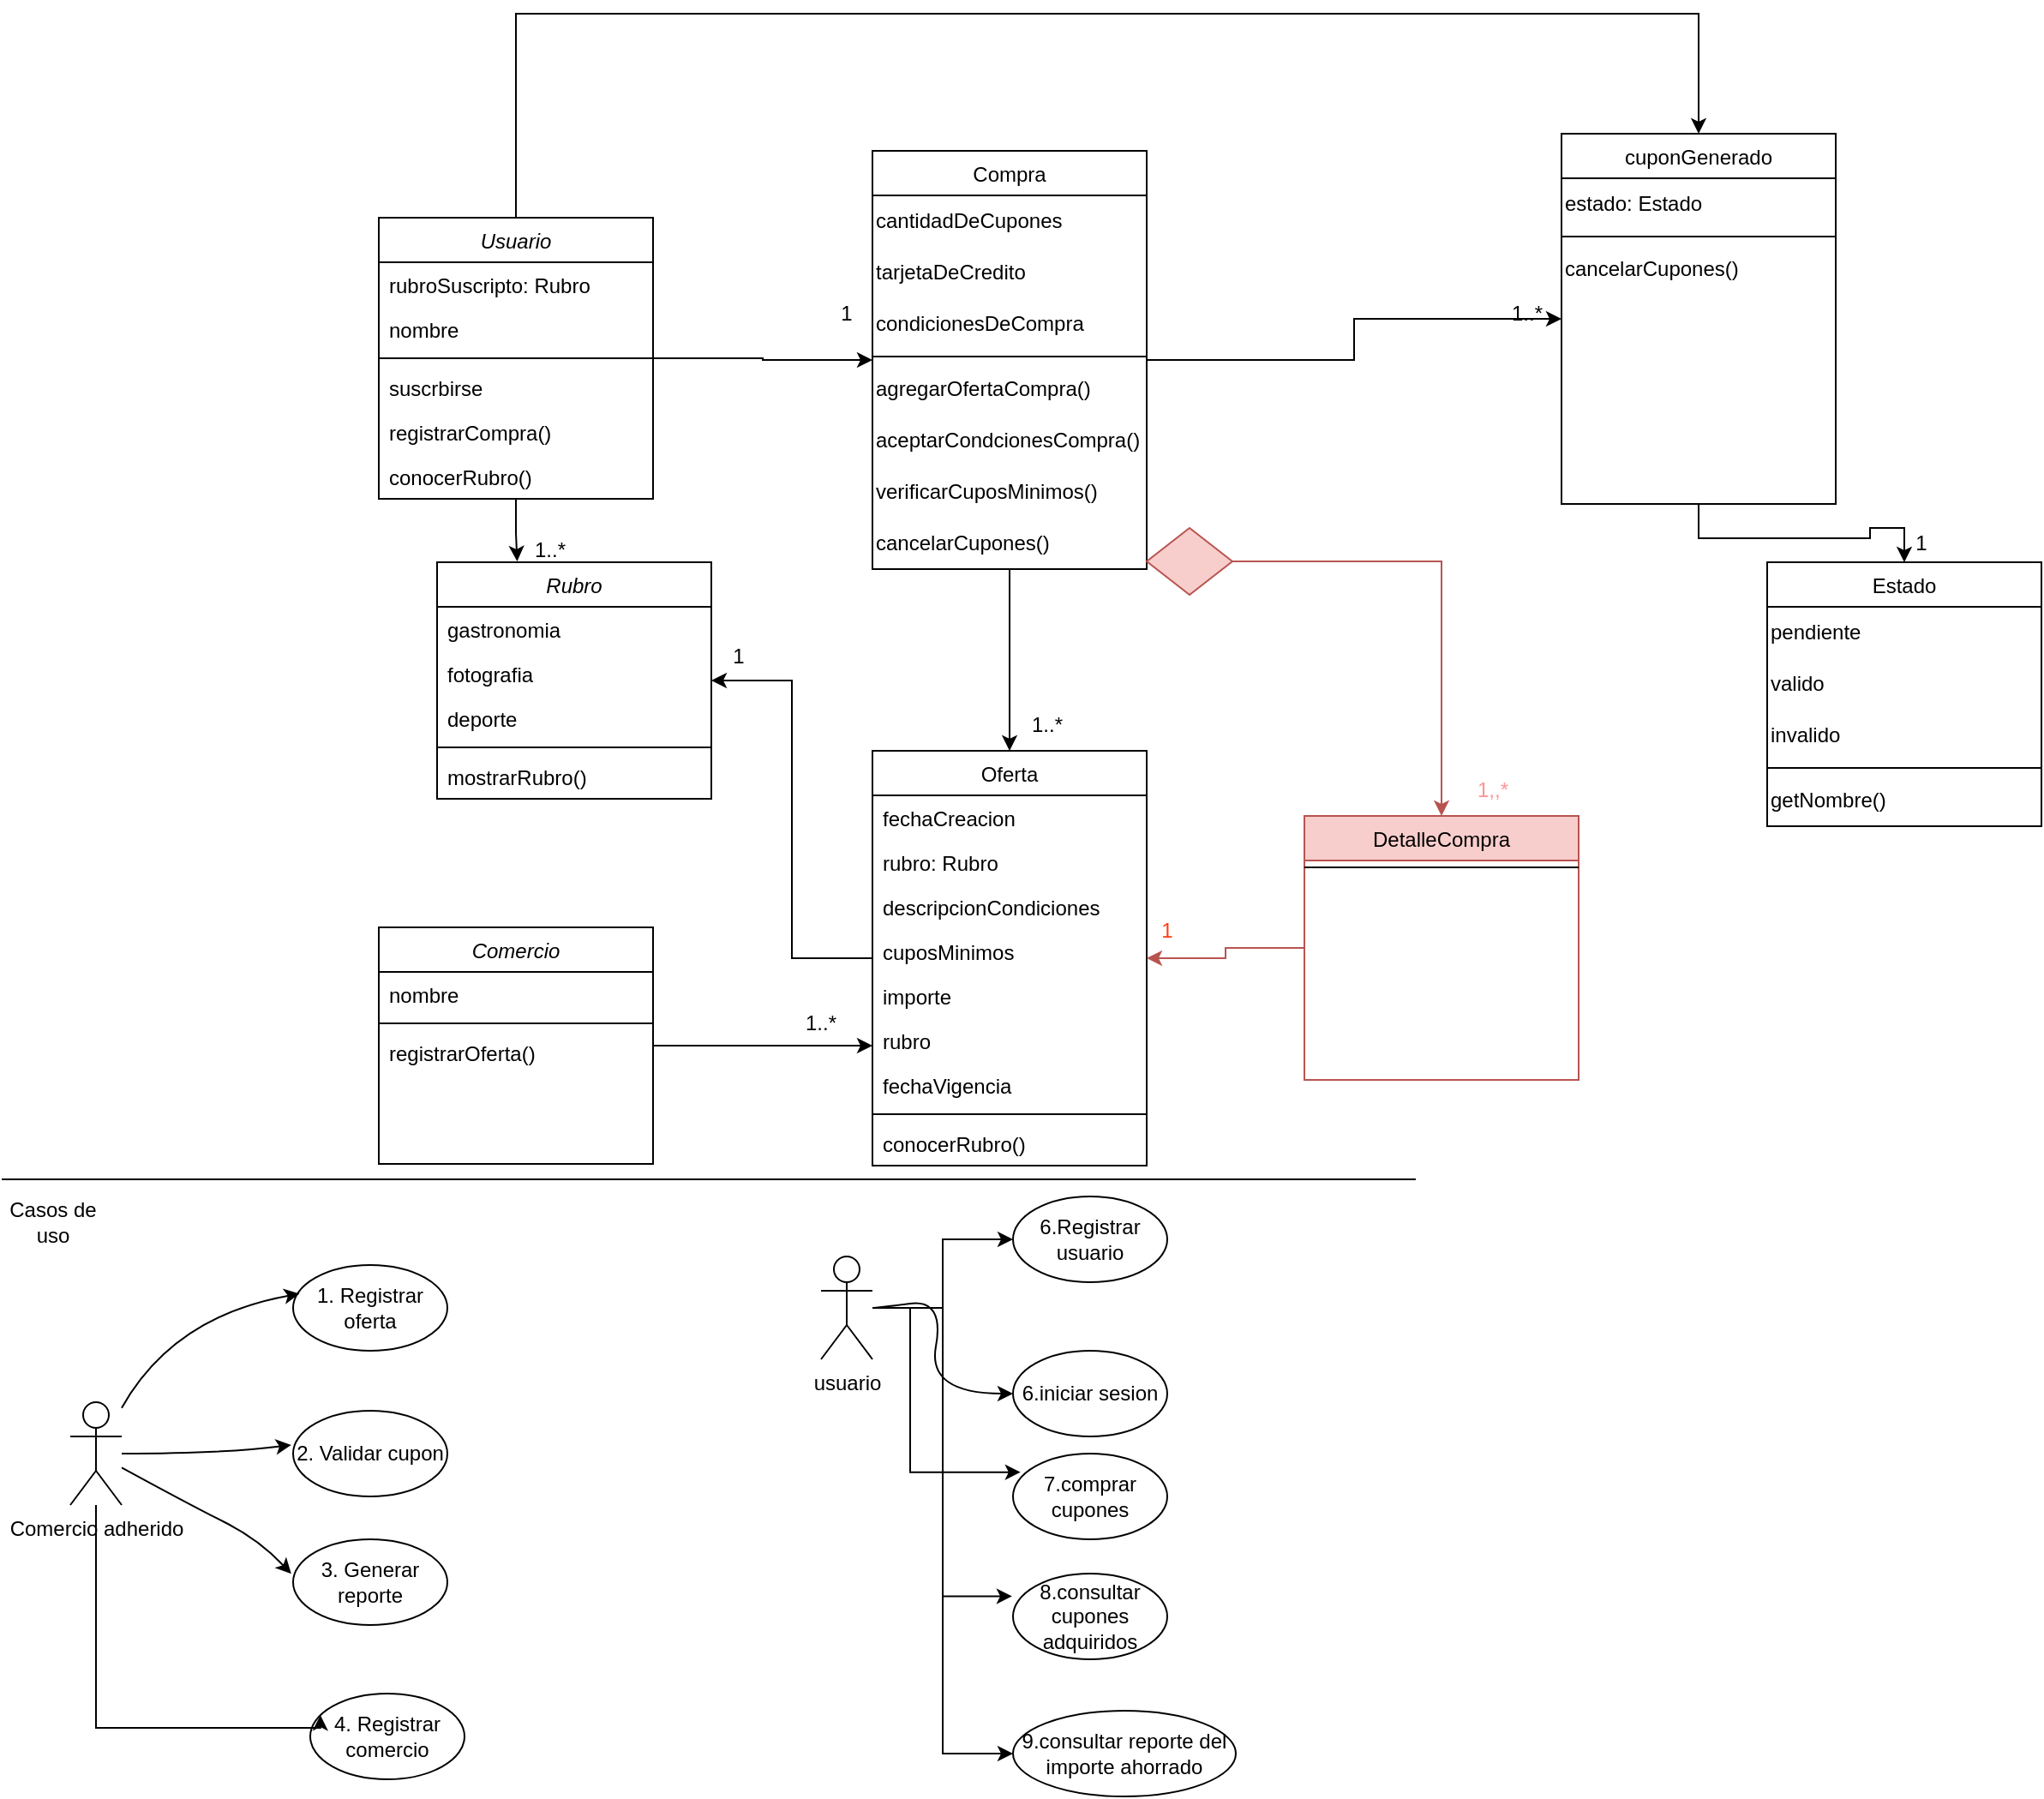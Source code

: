 <mxfile version="24.0.7" type="github">
  <diagram id="C5RBs43oDa-KdzZeNtuy" name="Page-1">
    <mxGraphModel dx="1687" dy="878" grid="1" gridSize="10" guides="1" tooltips="1" connect="1" arrows="1" fold="1" page="1" pageScale="1" pageWidth="827" pageHeight="1169" math="0" shadow="0">
      <root>
        <mxCell id="WIyWlLk6GJQsqaUBKTNV-0" />
        <mxCell id="WIyWlLk6GJQsqaUBKTNV-1" parent="WIyWlLk6GJQsqaUBKTNV-0" />
        <mxCell id="K089rmbUdxv0dRks5DoR-0" style="edgeStyle=orthogonalEdgeStyle;rounded=0;orthogonalLoop=1;jettySize=auto;html=1;" edge="1" parent="WIyWlLk6GJQsqaUBKTNV-1" source="zkfFHV4jXpPFQw0GAbJ--0" target="zkfFHV4jXpPFQw0GAbJ--17">
          <mxGeometry relative="1" as="geometry" />
        </mxCell>
        <mxCell id="K089rmbUdxv0dRks5DoR-128" style="edgeStyle=orthogonalEdgeStyle;rounded=0;orthogonalLoop=1;jettySize=auto;html=1;entryX=0.5;entryY=0;entryDx=0;entryDy=0;" edge="1" parent="WIyWlLk6GJQsqaUBKTNV-1" source="zkfFHV4jXpPFQw0GAbJ--0" target="K089rmbUdxv0dRks5DoR-39">
          <mxGeometry relative="1" as="geometry">
            <Array as="points">
              <mxPoint x="300" y="40" />
              <mxPoint x="990" y="40" />
            </Array>
          </mxGeometry>
        </mxCell>
        <mxCell id="zkfFHV4jXpPFQw0GAbJ--0" value="Usuario" style="swimlane;fontStyle=2;align=center;verticalAlign=top;childLayout=stackLayout;horizontal=1;startSize=26;horizontalStack=0;resizeParent=1;resizeLast=0;collapsible=1;marginBottom=0;rounded=0;shadow=0;strokeWidth=1;" parent="WIyWlLk6GJQsqaUBKTNV-1" vertex="1">
          <mxGeometry x="220" y="159" width="160" height="164" as="geometry">
            <mxRectangle x="230" y="140" width="160" height="26" as="alternateBounds" />
          </mxGeometry>
        </mxCell>
        <mxCell id="K089rmbUdxv0dRks5DoR-75" value="rubroSuscripto: Rubro" style="text;align=left;verticalAlign=top;spacingLeft=4;spacingRight=4;overflow=hidden;rotatable=0;points=[[0,0.5],[1,0.5]];portConstraint=eastwest;" vertex="1" parent="zkfFHV4jXpPFQw0GAbJ--0">
          <mxGeometry y="26" width="160" height="26" as="geometry" />
        </mxCell>
        <mxCell id="K089rmbUdxv0dRks5DoR-88" value="nombre" style="text;align=left;verticalAlign=top;spacingLeft=4;spacingRight=4;overflow=hidden;rotatable=0;points=[[0,0.5],[1,0.5]];portConstraint=eastwest;" vertex="1" parent="zkfFHV4jXpPFQw0GAbJ--0">
          <mxGeometry y="52" width="160" height="26" as="geometry" />
        </mxCell>
        <mxCell id="zkfFHV4jXpPFQw0GAbJ--4" value="" style="line;html=1;strokeWidth=1;align=left;verticalAlign=middle;spacingTop=-1;spacingLeft=3;spacingRight=3;rotatable=0;labelPosition=right;points=[];portConstraint=eastwest;" parent="zkfFHV4jXpPFQw0GAbJ--0" vertex="1">
          <mxGeometry y="78" width="160" height="8" as="geometry" />
        </mxCell>
        <mxCell id="zkfFHV4jXpPFQw0GAbJ--5" value="suscrbirse" style="text;align=left;verticalAlign=top;spacingLeft=4;spacingRight=4;overflow=hidden;rotatable=0;points=[[0,0.5],[1,0.5]];portConstraint=eastwest;" parent="zkfFHV4jXpPFQw0GAbJ--0" vertex="1">
          <mxGeometry y="86" width="160" height="26" as="geometry" />
        </mxCell>
        <mxCell id="K089rmbUdxv0dRks5DoR-89" value="registrarCompra()" style="text;align=left;verticalAlign=top;spacingLeft=4;spacingRight=4;overflow=hidden;rotatable=0;points=[[0,0.5],[1,0.5]];portConstraint=eastwest;" vertex="1" parent="zkfFHV4jXpPFQw0GAbJ--0">
          <mxGeometry y="112" width="160" height="26" as="geometry" />
        </mxCell>
        <mxCell id="K089rmbUdxv0dRks5DoR-76" value="conocerRubro()" style="text;align=left;verticalAlign=top;spacingLeft=4;spacingRight=4;overflow=hidden;rotatable=0;points=[[0,0.5],[1,0.5]];portConstraint=eastwest;" vertex="1" parent="zkfFHV4jXpPFQw0GAbJ--0">
          <mxGeometry y="138" width="160" height="26" as="geometry" />
        </mxCell>
        <mxCell id="K089rmbUdxv0dRks5DoR-32" style="edgeStyle=orthogonalEdgeStyle;rounded=0;orthogonalLoop=1;jettySize=auto;html=1;entryX=0.5;entryY=0;entryDx=0;entryDy=0;" edge="1" parent="WIyWlLk6GJQsqaUBKTNV-1" source="zkfFHV4jXpPFQw0GAbJ--17" target="K089rmbUdxv0dRks5DoR-5">
          <mxGeometry relative="1" as="geometry" />
        </mxCell>
        <mxCell id="K089rmbUdxv0dRks5DoR-38" style="edgeStyle=orthogonalEdgeStyle;rounded=0;orthogonalLoop=1;jettySize=auto;html=1;" edge="1" parent="WIyWlLk6GJQsqaUBKTNV-1" source="zkfFHV4jXpPFQw0GAbJ--17" target="K089rmbUdxv0dRks5DoR-39">
          <mxGeometry relative="1" as="geometry">
            <mxPoint x="790" y="228.0" as="targetPoint" />
          </mxGeometry>
        </mxCell>
        <mxCell id="zkfFHV4jXpPFQw0GAbJ--17" value="Compra" style="swimlane;fontStyle=0;align=center;verticalAlign=top;childLayout=stackLayout;horizontal=1;startSize=26;horizontalStack=0;resizeParent=1;resizeLast=0;collapsible=1;marginBottom=0;rounded=0;shadow=0;strokeWidth=1;" parent="WIyWlLk6GJQsqaUBKTNV-1" vertex="1">
          <mxGeometry x="508" y="120" width="160" height="244" as="geometry">
            <mxRectangle x="550" y="140" width="160" height="26" as="alternateBounds" />
          </mxGeometry>
        </mxCell>
        <mxCell id="K089rmbUdxv0dRks5DoR-44" value="cantidadDeCupones" style="text;html=1;align=left;verticalAlign=middle;whiteSpace=wrap;rounded=0;" vertex="1" parent="zkfFHV4jXpPFQw0GAbJ--17">
          <mxGeometry y="26" width="160" height="30" as="geometry" />
        </mxCell>
        <mxCell id="K089rmbUdxv0dRks5DoR-45" value="tarjetaDeCredito" style="text;html=1;align=left;verticalAlign=middle;whiteSpace=wrap;rounded=0;" vertex="1" parent="zkfFHV4jXpPFQw0GAbJ--17">
          <mxGeometry y="56" width="160" height="30" as="geometry" />
        </mxCell>
        <mxCell id="K089rmbUdxv0dRks5DoR-46" value="condicionesDeCompra" style="text;html=1;align=left;verticalAlign=middle;whiteSpace=wrap;rounded=0;" vertex="1" parent="zkfFHV4jXpPFQw0GAbJ--17">
          <mxGeometry y="86" width="160" height="30" as="geometry" />
        </mxCell>
        <mxCell id="zkfFHV4jXpPFQw0GAbJ--23" value="" style="line;html=1;strokeWidth=1;align=left;verticalAlign=middle;spacingTop=-1;spacingLeft=3;spacingRight=3;rotatable=0;labelPosition=right;points=[];portConstraint=eastwest;" parent="zkfFHV4jXpPFQw0GAbJ--17" vertex="1">
          <mxGeometry y="116" width="160" height="8" as="geometry" />
        </mxCell>
        <mxCell id="K089rmbUdxv0dRks5DoR-95" value="agregarOfertaCompra()" style="text;html=1;align=left;verticalAlign=middle;whiteSpace=wrap;rounded=0;" vertex="1" parent="zkfFHV4jXpPFQw0GAbJ--17">
          <mxGeometry y="124" width="160" height="30" as="geometry" />
        </mxCell>
        <mxCell id="K089rmbUdxv0dRks5DoR-47" value="aceptarCondcionesCompra()" style="text;html=1;align=left;verticalAlign=middle;whiteSpace=wrap;rounded=0;" vertex="1" parent="zkfFHV4jXpPFQw0GAbJ--17">
          <mxGeometry y="154" width="160" height="30" as="geometry" />
        </mxCell>
        <mxCell id="K089rmbUdxv0dRks5DoR-55" value="verificarCuposMinimos()" style="text;html=1;align=left;verticalAlign=middle;whiteSpace=wrap;rounded=0;" vertex="1" parent="zkfFHV4jXpPFQw0GAbJ--17">
          <mxGeometry y="184" width="160" height="30" as="geometry" />
        </mxCell>
        <mxCell id="K089rmbUdxv0dRks5DoR-57" value="cancelarCupones()" style="text;html=1;align=left;verticalAlign=middle;whiteSpace=wrap;rounded=0;" vertex="1" parent="zkfFHV4jXpPFQw0GAbJ--17">
          <mxGeometry y="214" width="160" height="30" as="geometry" />
        </mxCell>
        <mxCell id="K089rmbUdxv0dRks5DoR-33" style="edgeStyle=orthogonalEdgeStyle;rounded=0;orthogonalLoop=1;jettySize=auto;html=1;" edge="1" parent="WIyWlLk6GJQsqaUBKTNV-1" source="K089rmbUdxv0dRks5DoR-2">
          <mxGeometry relative="1" as="geometry">
            <mxPoint x="508" y="642.0" as="targetPoint" />
          </mxGeometry>
        </mxCell>
        <mxCell id="K089rmbUdxv0dRks5DoR-2" value="Comercio" style="swimlane;fontStyle=2;align=center;verticalAlign=top;childLayout=stackLayout;horizontal=1;startSize=26;horizontalStack=0;resizeParent=1;resizeLast=0;collapsible=1;marginBottom=0;rounded=0;shadow=0;strokeWidth=1;" vertex="1" parent="WIyWlLk6GJQsqaUBKTNV-1">
          <mxGeometry x="220" y="573" width="160" height="138" as="geometry">
            <mxRectangle x="230" y="140" width="160" height="26" as="alternateBounds" />
          </mxGeometry>
        </mxCell>
        <mxCell id="K089rmbUdxv0dRks5DoR-71" value="nombre" style="text;align=left;verticalAlign=top;spacingLeft=4;spacingRight=4;overflow=hidden;rotatable=0;points=[[0,0.5],[1,0.5]];portConstraint=eastwest;" vertex="1" parent="K089rmbUdxv0dRks5DoR-2">
          <mxGeometry y="26" width="160" height="26" as="geometry" />
        </mxCell>
        <mxCell id="K089rmbUdxv0dRks5DoR-3" value="" style="line;html=1;strokeWidth=1;align=left;verticalAlign=middle;spacingTop=-1;spacingLeft=3;spacingRight=3;rotatable=0;labelPosition=right;points=[];portConstraint=eastwest;" vertex="1" parent="K089rmbUdxv0dRks5DoR-2">
          <mxGeometry y="52" width="160" height="8" as="geometry" />
        </mxCell>
        <mxCell id="K089rmbUdxv0dRks5DoR-60" value="registrarOferta()" style="text;align=left;verticalAlign=top;spacingLeft=4;spacingRight=4;overflow=hidden;rotatable=0;points=[[0,0.5],[1,0.5]];portConstraint=eastwest;" vertex="1" parent="K089rmbUdxv0dRks5DoR-2">
          <mxGeometry y="60" width="160" height="26" as="geometry" />
        </mxCell>
        <mxCell id="K089rmbUdxv0dRks5DoR-81" style="edgeStyle=orthogonalEdgeStyle;rounded=0;orthogonalLoop=1;jettySize=auto;html=1;" edge="1" parent="WIyWlLk6GJQsqaUBKTNV-1" source="K089rmbUdxv0dRks5DoR-5" target="K089rmbUdxv0dRks5DoR-68">
          <mxGeometry relative="1" as="geometry" />
        </mxCell>
        <mxCell id="K089rmbUdxv0dRks5DoR-5" value="Oferta" style="swimlane;fontStyle=0;align=center;verticalAlign=top;childLayout=stackLayout;horizontal=1;startSize=26;horizontalStack=0;resizeParent=1;resizeLast=0;collapsible=1;marginBottom=0;rounded=0;shadow=0;strokeWidth=1;" vertex="1" parent="WIyWlLk6GJQsqaUBKTNV-1">
          <mxGeometry x="508" y="470" width="160" height="242" as="geometry">
            <mxRectangle x="550" y="140" width="160" height="26" as="alternateBounds" />
          </mxGeometry>
        </mxCell>
        <mxCell id="K089rmbUdxv0dRks5DoR-62" value="fechaCreacion&#xa;" style="text;align=left;verticalAlign=top;spacingLeft=4;spacingRight=4;overflow=hidden;rotatable=0;points=[[0,0.5],[1,0.5]];portConstraint=eastwest;" vertex="1" parent="K089rmbUdxv0dRks5DoR-5">
          <mxGeometry y="26" width="160" height="26" as="geometry" />
        </mxCell>
        <mxCell id="K089rmbUdxv0dRks5DoR-73" value="rubro: Rubro" style="text;align=left;verticalAlign=top;spacingLeft=4;spacingRight=4;overflow=hidden;rotatable=0;points=[[0,0.5],[1,0.5]];portConstraint=eastwest;" vertex="1" parent="K089rmbUdxv0dRks5DoR-5">
          <mxGeometry y="52" width="160" height="26" as="geometry" />
        </mxCell>
        <mxCell id="K089rmbUdxv0dRks5DoR-67" value="descripcionCondiciones" style="text;align=left;verticalAlign=top;spacingLeft=4;spacingRight=4;overflow=hidden;rotatable=0;points=[[0,0.5],[1,0.5]];portConstraint=eastwest;" vertex="1" parent="K089rmbUdxv0dRks5DoR-5">
          <mxGeometry y="78" width="160" height="26" as="geometry" />
        </mxCell>
        <mxCell id="K089rmbUdxv0dRks5DoR-66" value="cuposMinimos" style="text;align=left;verticalAlign=top;spacingLeft=4;spacingRight=4;overflow=hidden;rotatable=0;points=[[0,0.5],[1,0.5]];portConstraint=eastwest;" vertex="1" parent="K089rmbUdxv0dRks5DoR-5">
          <mxGeometry y="104" width="160" height="26" as="geometry" />
        </mxCell>
        <mxCell id="K089rmbUdxv0dRks5DoR-65" value="importe" style="text;align=left;verticalAlign=top;spacingLeft=4;spacingRight=4;overflow=hidden;rotatable=0;points=[[0,0.5],[1,0.5]];portConstraint=eastwest;" vertex="1" parent="K089rmbUdxv0dRks5DoR-5">
          <mxGeometry y="130" width="160" height="26" as="geometry" />
        </mxCell>
        <mxCell id="K089rmbUdxv0dRks5DoR-64" value="rubro" style="text;align=left;verticalAlign=top;spacingLeft=4;spacingRight=4;overflow=hidden;rotatable=0;points=[[0,0.5],[1,0.5]];portConstraint=eastwest;" vertex="1" parent="K089rmbUdxv0dRks5DoR-5">
          <mxGeometry y="156" width="160" height="26" as="geometry" />
        </mxCell>
        <mxCell id="K089rmbUdxv0dRks5DoR-63" value="fechaVigencia" style="text;align=left;verticalAlign=top;spacingLeft=4;spacingRight=4;overflow=hidden;rotatable=0;points=[[0,0.5],[1,0.5]];portConstraint=eastwest;" vertex="1" parent="K089rmbUdxv0dRks5DoR-5">
          <mxGeometry y="182" width="160" height="26" as="geometry" />
        </mxCell>
        <mxCell id="K089rmbUdxv0dRks5DoR-6" value="" style="line;html=1;strokeWidth=1;align=left;verticalAlign=middle;spacingTop=-1;spacingLeft=3;spacingRight=3;rotatable=0;labelPosition=right;points=[];portConstraint=eastwest;" vertex="1" parent="K089rmbUdxv0dRks5DoR-5">
          <mxGeometry y="208" width="160" height="8" as="geometry" />
        </mxCell>
        <mxCell id="K089rmbUdxv0dRks5DoR-85" value="conocerRubro()" style="text;align=left;verticalAlign=top;spacingLeft=4;spacingRight=4;overflow=hidden;rotatable=0;points=[[0,0.5],[1,0.5]];portConstraint=eastwest;" vertex="1" parent="K089rmbUdxv0dRks5DoR-5">
          <mxGeometry y="216" width="160" height="26" as="geometry" />
        </mxCell>
        <mxCell id="K089rmbUdxv0dRks5DoR-9" value="Comercio adherido" style="shape=umlActor;verticalLabelPosition=bottom;verticalAlign=top;html=1;outlineConnect=0;align=center;" vertex="1" parent="WIyWlLk6GJQsqaUBKTNV-1">
          <mxGeometry x="40" y="850" width="30" height="60" as="geometry" />
        </mxCell>
        <mxCell id="K089rmbUdxv0dRks5DoR-11" value="Casos de uso" style="text;html=1;align=center;verticalAlign=middle;whiteSpace=wrap;rounded=0;" vertex="1" parent="WIyWlLk6GJQsqaUBKTNV-1">
          <mxGeometry y="730" width="60" height="30" as="geometry" />
        </mxCell>
        <mxCell id="K089rmbUdxv0dRks5DoR-12" value="" style="endArrow=none;html=1;rounded=0;" edge="1" parent="WIyWlLk6GJQsqaUBKTNV-1">
          <mxGeometry width="50" height="50" relative="1" as="geometry">
            <mxPoint y="720" as="sourcePoint" />
            <mxPoint x="825" y="720" as="targetPoint" />
          </mxGeometry>
        </mxCell>
        <mxCell id="K089rmbUdxv0dRks5DoR-13" value="1. Registrar oferta" style="ellipse;whiteSpace=wrap;html=1;" vertex="1" parent="WIyWlLk6GJQsqaUBKTNV-1">
          <mxGeometry x="170" y="770" width="90" height="50" as="geometry" />
        </mxCell>
        <mxCell id="K089rmbUdxv0dRks5DoR-15" value="" style="curved=1;endArrow=classic;html=1;rounded=0;entryX=0.042;entryY=0.334;entryDx=0;entryDy=0;entryPerimeter=0;" edge="1" parent="WIyWlLk6GJQsqaUBKTNV-1" source="K089rmbUdxv0dRks5DoR-9" target="K089rmbUdxv0dRks5DoR-13">
          <mxGeometry width="50" height="50" relative="1" as="geometry">
            <mxPoint x="270" y="940" as="sourcePoint" />
            <mxPoint x="320" y="890" as="targetPoint" />
            <Array as="points">
              <mxPoint x="100" y="800" />
            </Array>
          </mxGeometry>
        </mxCell>
        <mxCell id="K089rmbUdxv0dRks5DoR-16" value="2. Validar cupon" style="ellipse;whiteSpace=wrap;html=1;" vertex="1" parent="WIyWlLk6GJQsqaUBKTNV-1">
          <mxGeometry x="170" y="855" width="90" height="50" as="geometry" />
        </mxCell>
        <mxCell id="K089rmbUdxv0dRks5DoR-17" value="" style="curved=1;endArrow=classic;html=1;rounded=0;entryX=-0.012;entryY=0.399;entryDx=0;entryDy=0;entryPerimeter=0;" edge="1" parent="WIyWlLk6GJQsqaUBKTNV-1" source="K089rmbUdxv0dRks5DoR-9" target="K089rmbUdxv0dRks5DoR-16">
          <mxGeometry width="50" height="50" relative="1" as="geometry">
            <mxPoint x="200" y="1020" as="sourcePoint" />
            <mxPoint x="250" y="970" as="targetPoint" />
            <Array as="points">
              <mxPoint x="130" y="880" />
            </Array>
          </mxGeometry>
        </mxCell>
        <mxCell id="K089rmbUdxv0dRks5DoR-18" value="3. Generar reporte" style="ellipse;whiteSpace=wrap;html=1;" vertex="1" parent="WIyWlLk6GJQsqaUBKTNV-1">
          <mxGeometry x="170" y="930" width="90" height="50" as="geometry" />
        </mxCell>
        <mxCell id="K089rmbUdxv0dRks5DoR-19" value="" style="curved=1;endArrow=classic;html=1;rounded=0;entryX=-0.012;entryY=0.403;entryDx=0;entryDy=0;entryPerimeter=0;" edge="1" parent="WIyWlLk6GJQsqaUBKTNV-1" source="K089rmbUdxv0dRks5DoR-9" target="K089rmbUdxv0dRks5DoR-18">
          <mxGeometry width="50" height="50" relative="1" as="geometry">
            <mxPoint x="150" y="1030" as="sourcePoint" />
            <mxPoint x="200" y="980" as="targetPoint" />
            <Array as="points">
              <mxPoint x="110" y="910" />
              <mxPoint x="150" y="930" />
            </Array>
          </mxGeometry>
        </mxCell>
        <mxCell id="K089rmbUdxv0dRks5DoR-130" style="edgeStyle=orthogonalEdgeStyle;rounded=0;orthogonalLoop=1;jettySize=auto;html=1;" edge="1" parent="WIyWlLk6GJQsqaUBKTNV-1" source="K089rmbUdxv0dRks5DoR-20" target="K089rmbUdxv0dRks5DoR-24">
          <mxGeometry relative="1" as="geometry" />
        </mxCell>
        <mxCell id="K089rmbUdxv0dRks5DoR-132" style="edgeStyle=orthogonalEdgeStyle;rounded=0;orthogonalLoop=1;jettySize=auto;html=1;entryX=0;entryY=0.5;entryDx=0;entryDy=0;" edge="1" parent="WIyWlLk6GJQsqaUBKTNV-1" source="K089rmbUdxv0dRks5DoR-20" target="K089rmbUdxv0dRks5DoR-28">
          <mxGeometry relative="1" as="geometry" />
        </mxCell>
        <mxCell id="K089rmbUdxv0dRks5DoR-20" value="usuario" style="shape=umlActor;verticalLabelPosition=bottom;verticalAlign=top;html=1;outlineConnect=0;align=center;" vertex="1" parent="WIyWlLk6GJQsqaUBKTNV-1">
          <mxGeometry x="478" y="765" width="30" height="60" as="geometry" />
        </mxCell>
        <mxCell id="K089rmbUdxv0dRks5DoR-21" value="6.iniciar sesion" style="ellipse;whiteSpace=wrap;html=1;" vertex="1" parent="WIyWlLk6GJQsqaUBKTNV-1">
          <mxGeometry x="590" y="820" width="90" height="50" as="geometry" />
        </mxCell>
        <mxCell id="K089rmbUdxv0dRks5DoR-22" value="" style="curved=1;endArrow=classic;html=1;rounded=0;" edge="1" parent="WIyWlLk6GJQsqaUBKTNV-1" source="K089rmbUdxv0dRks5DoR-20" target="K089rmbUdxv0dRks5DoR-21">
          <mxGeometry width="50" height="50" relative="1" as="geometry">
            <mxPoint x="580" y="900" as="sourcePoint" />
            <mxPoint x="630" y="850" as="targetPoint" />
            <Array as="points">
              <mxPoint x="510" y="795" />
              <mxPoint x="550" y="790" />
              <mxPoint x="540" y="845" />
            </Array>
          </mxGeometry>
        </mxCell>
        <mxCell id="K089rmbUdxv0dRks5DoR-23" value="4. Registrar comercio" style="ellipse;whiteSpace=wrap;html=1;" vertex="1" parent="WIyWlLk6GJQsqaUBKTNV-1">
          <mxGeometry x="180" y="1020" width="90" height="50" as="geometry" />
        </mxCell>
        <mxCell id="K089rmbUdxv0dRks5DoR-24" value="6.Registrar usuario" style="ellipse;whiteSpace=wrap;html=1;" vertex="1" parent="WIyWlLk6GJQsqaUBKTNV-1">
          <mxGeometry x="590" y="730" width="90" height="50" as="geometry" />
        </mxCell>
        <mxCell id="K089rmbUdxv0dRks5DoR-25" value="7.comprar cupones" style="ellipse;whiteSpace=wrap;html=1;" vertex="1" parent="WIyWlLk6GJQsqaUBKTNV-1">
          <mxGeometry x="590" y="880" width="90" height="50" as="geometry" />
        </mxCell>
        <mxCell id="K089rmbUdxv0dRks5DoR-26" style="edgeStyle=orthogonalEdgeStyle;rounded=0;orthogonalLoop=1;jettySize=auto;html=1;entryX=0.049;entryY=0.217;entryDx=0;entryDy=0;entryPerimeter=0;" edge="1" parent="WIyWlLk6GJQsqaUBKTNV-1" source="K089rmbUdxv0dRks5DoR-20" target="K089rmbUdxv0dRks5DoR-25">
          <mxGeometry relative="1" as="geometry">
            <Array as="points">
              <mxPoint x="530" y="795" />
              <mxPoint x="530" y="891" />
            </Array>
          </mxGeometry>
        </mxCell>
        <mxCell id="K089rmbUdxv0dRks5DoR-27" value="8.consultar cupones adquiridos" style="ellipse;whiteSpace=wrap;html=1;" vertex="1" parent="WIyWlLk6GJQsqaUBKTNV-1">
          <mxGeometry x="590" y="950" width="90" height="50" as="geometry" />
        </mxCell>
        <mxCell id="K089rmbUdxv0dRks5DoR-28" value="9.consultar reporte del importe ahorrado" style="ellipse;whiteSpace=wrap;html=1;" vertex="1" parent="WIyWlLk6GJQsqaUBKTNV-1">
          <mxGeometry x="590" y="1030" width="130" height="50" as="geometry" />
        </mxCell>
        <mxCell id="K089rmbUdxv0dRks5DoR-59" style="edgeStyle=orthogonalEdgeStyle;rounded=0;orthogonalLoop=1;jettySize=auto;html=1;entryX=0.5;entryY=0;entryDx=0;entryDy=0;" edge="1" parent="WIyWlLk6GJQsqaUBKTNV-1" source="K089rmbUdxv0dRks5DoR-39" target="K089rmbUdxv0dRks5DoR-48">
          <mxGeometry relative="1" as="geometry" />
        </mxCell>
        <mxCell id="K089rmbUdxv0dRks5DoR-39" value="cuponGenerado" style="swimlane;fontStyle=0;align=center;verticalAlign=top;childLayout=stackLayout;horizontal=1;startSize=26;horizontalStack=0;resizeParent=1;resizeLast=0;collapsible=1;marginBottom=0;rounded=0;shadow=0;strokeWidth=1;" vertex="1" parent="WIyWlLk6GJQsqaUBKTNV-1">
          <mxGeometry x="910" y="110" width="160" height="216" as="geometry">
            <mxRectangle x="550" y="140" width="160" height="26" as="alternateBounds" />
          </mxGeometry>
        </mxCell>
        <mxCell id="K089rmbUdxv0dRks5DoR-91" value="estado: Estado" style="text;html=1;align=left;verticalAlign=middle;whiteSpace=wrap;rounded=0;" vertex="1" parent="K089rmbUdxv0dRks5DoR-39">
          <mxGeometry y="26" width="160" height="30" as="geometry" />
        </mxCell>
        <mxCell id="K089rmbUdxv0dRks5DoR-40" value="" style="line;html=1;strokeWidth=1;align=left;verticalAlign=middle;spacingTop=-1;spacingLeft=3;spacingRight=3;rotatable=0;labelPosition=right;points=[];portConstraint=eastwest;" vertex="1" parent="K089rmbUdxv0dRks5DoR-39">
          <mxGeometry y="56" width="160" height="8" as="geometry" />
        </mxCell>
        <mxCell id="K089rmbUdxv0dRks5DoR-58" value="cancelarCupones()" style="text;html=1;align=left;verticalAlign=middle;whiteSpace=wrap;rounded=0;" vertex="1" parent="K089rmbUdxv0dRks5DoR-39">
          <mxGeometry y="64" width="160" height="30" as="geometry" />
        </mxCell>
        <mxCell id="K089rmbUdxv0dRks5DoR-48" value="Estado" style="swimlane;fontStyle=0;align=center;verticalAlign=top;childLayout=stackLayout;horizontal=1;startSize=26;horizontalStack=0;resizeParent=1;resizeLast=0;collapsible=1;marginBottom=0;rounded=0;shadow=0;strokeWidth=1;" vertex="1" parent="WIyWlLk6GJQsqaUBKTNV-1">
          <mxGeometry x="1030" y="360" width="160" height="154" as="geometry">
            <mxRectangle x="550" y="140" width="160" height="26" as="alternateBounds" />
          </mxGeometry>
        </mxCell>
        <mxCell id="K089rmbUdxv0dRks5DoR-50" value="pendiente" style="text;html=1;align=left;verticalAlign=middle;whiteSpace=wrap;rounded=0;" vertex="1" parent="K089rmbUdxv0dRks5DoR-48">
          <mxGeometry y="26" width="160" height="30" as="geometry" />
        </mxCell>
        <mxCell id="K089rmbUdxv0dRks5DoR-93" value="valido" style="text;html=1;align=left;verticalAlign=middle;whiteSpace=wrap;rounded=0;" vertex="1" parent="K089rmbUdxv0dRks5DoR-48">
          <mxGeometry y="56" width="160" height="30" as="geometry" />
        </mxCell>
        <mxCell id="K089rmbUdxv0dRks5DoR-51" value="invalido" style="text;html=1;align=left;verticalAlign=middle;whiteSpace=wrap;rounded=0;" vertex="1" parent="K089rmbUdxv0dRks5DoR-48">
          <mxGeometry y="86" width="160" height="30" as="geometry" />
        </mxCell>
        <mxCell id="K089rmbUdxv0dRks5DoR-49" value="" style="line;html=1;strokeWidth=1;align=left;verticalAlign=middle;spacingTop=-1;spacingLeft=3;spacingRight=3;rotatable=0;labelPosition=right;points=[];portConstraint=eastwest;" vertex="1" parent="K089rmbUdxv0dRks5DoR-48">
          <mxGeometry y="116" width="160" height="8" as="geometry" />
        </mxCell>
        <mxCell id="K089rmbUdxv0dRks5DoR-92" value="getNombre()" style="text;html=1;align=left;verticalAlign=middle;whiteSpace=wrap;rounded=0;" vertex="1" parent="K089rmbUdxv0dRks5DoR-48">
          <mxGeometry y="124" width="160" height="30" as="geometry" />
        </mxCell>
        <mxCell id="K089rmbUdxv0dRks5DoR-61" value="1..*" style="text;html=1;align=center;verticalAlign=middle;whiteSpace=wrap;rounded=0;" vertex="1" parent="WIyWlLk6GJQsqaUBKTNV-1">
          <mxGeometry x="448" y="614" width="60" height="30" as="geometry" />
        </mxCell>
        <mxCell id="K089rmbUdxv0dRks5DoR-68" value="Rubro" style="swimlane;fontStyle=2;align=center;verticalAlign=top;childLayout=stackLayout;horizontal=1;startSize=26;horizontalStack=0;resizeParent=1;resizeLast=0;collapsible=1;marginBottom=0;rounded=0;shadow=0;strokeWidth=1;" vertex="1" parent="WIyWlLk6GJQsqaUBKTNV-1">
          <mxGeometry x="254" y="360" width="160" height="138" as="geometry">
            <mxRectangle x="230" y="140" width="160" height="26" as="alternateBounds" />
          </mxGeometry>
        </mxCell>
        <mxCell id="K089rmbUdxv0dRks5DoR-78" value="gastronomia" style="text;align=left;verticalAlign=top;spacingLeft=4;spacingRight=4;overflow=hidden;rotatable=0;points=[[0,0.5],[1,0.5]];portConstraint=eastwest;" vertex="1" parent="K089rmbUdxv0dRks5DoR-68">
          <mxGeometry y="26" width="160" height="26" as="geometry" />
        </mxCell>
        <mxCell id="K089rmbUdxv0dRks5DoR-79" value="fotografia" style="text;align=left;verticalAlign=top;spacingLeft=4;spacingRight=4;overflow=hidden;rotatable=0;points=[[0,0.5],[1,0.5]];portConstraint=eastwest;" vertex="1" parent="K089rmbUdxv0dRks5DoR-68">
          <mxGeometry y="52" width="160" height="26" as="geometry" />
        </mxCell>
        <mxCell id="K089rmbUdxv0dRks5DoR-80" value="deporte" style="text;align=left;verticalAlign=top;spacingLeft=4;spacingRight=4;overflow=hidden;rotatable=0;points=[[0,0.5],[1,0.5]];portConstraint=eastwest;" vertex="1" parent="K089rmbUdxv0dRks5DoR-68">
          <mxGeometry y="78" width="160" height="26" as="geometry" />
        </mxCell>
        <mxCell id="K089rmbUdxv0dRks5DoR-69" value="" style="line;html=1;strokeWidth=1;align=left;verticalAlign=middle;spacingTop=-1;spacingLeft=3;spacingRight=3;rotatable=0;labelPosition=right;points=[];portConstraint=eastwest;" vertex="1" parent="K089rmbUdxv0dRks5DoR-68">
          <mxGeometry y="104" width="160" height="8" as="geometry" />
        </mxCell>
        <mxCell id="K089rmbUdxv0dRks5DoR-70" value="mostrarRubro()" style="text;align=left;verticalAlign=top;spacingLeft=4;spacingRight=4;overflow=hidden;rotatable=0;points=[[0,0.5],[1,0.5]];portConstraint=eastwest;" vertex="1" parent="K089rmbUdxv0dRks5DoR-68">
          <mxGeometry y="112" width="160" height="26" as="geometry" />
        </mxCell>
        <mxCell id="K089rmbUdxv0dRks5DoR-77" style="edgeStyle=orthogonalEdgeStyle;rounded=0;orthogonalLoop=1;jettySize=auto;html=1;entryX=0.292;entryY=-0.004;entryDx=0;entryDy=0;entryPerimeter=0;" edge="1" parent="WIyWlLk6GJQsqaUBKTNV-1" source="zkfFHV4jXpPFQw0GAbJ--0" target="K089rmbUdxv0dRks5DoR-68">
          <mxGeometry relative="1" as="geometry" />
        </mxCell>
        <mxCell id="K089rmbUdxv0dRks5DoR-84" value="1" style="text;html=1;align=center;verticalAlign=middle;whiteSpace=wrap;rounded=0;" vertex="1" parent="WIyWlLk6GJQsqaUBKTNV-1">
          <mxGeometry x="400" y="400" width="60" height="30" as="geometry" />
        </mxCell>
        <mxCell id="K089rmbUdxv0dRks5DoR-86" value="1..*" style="text;html=1;align=center;verticalAlign=middle;whiteSpace=wrap;rounded=0;" vertex="1" parent="WIyWlLk6GJQsqaUBKTNV-1">
          <mxGeometry x="290" y="336" width="60" height="34" as="geometry" />
        </mxCell>
        <mxCell id="K089rmbUdxv0dRks5DoR-90" value="1" style="text;html=1;align=center;verticalAlign=middle;whiteSpace=wrap;rounded=0;" vertex="1" parent="WIyWlLk6GJQsqaUBKTNV-1">
          <mxGeometry x="463" y="200" width="60" height="30" as="geometry" />
        </mxCell>
        <mxCell id="K089rmbUdxv0dRks5DoR-94" value="1..*" style="text;html=1;align=center;verticalAlign=middle;whiteSpace=wrap;rounded=0;" vertex="1" parent="WIyWlLk6GJQsqaUBKTNV-1">
          <mxGeometry x="580" y="440" width="60" height="30" as="geometry" />
        </mxCell>
        <mxCell id="K089rmbUdxv0dRks5DoR-96" value="1..*" style="text;html=1;align=center;verticalAlign=middle;whiteSpace=wrap;rounded=0;" vertex="1" parent="WIyWlLk6GJQsqaUBKTNV-1">
          <mxGeometry x="860" y="200" width="60" height="30" as="geometry" />
        </mxCell>
        <mxCell id="K089rmbUdxv0dRks5DoR-97" value="1" style="text;html=1;align=center;verticalAlign=middle;whiteSpace=wrap;rounded=0;" vertex="1" parent="WIyWlLk6GJQsqaUBKTNV-1">
          <mxGeometry x="1090" y="334" width="60" height="30" as="geometry" />
        </mxCell>
        <mxCell id="K089rmbUdxv0dRks5DoR-126" style="edgeStyle=orthogonalEdgeStyle;rounded=0;orthogonalLoop=1;jettySize=auto;html=1;fillColor=#f8cecc;strokeColor=#b85450;" edge="1" parent="WIyWlLk6GJQsqaUBKTNV-1" source="K089rmbUdxv0dRks5DoR-117" target="K089rmbUdxv0dRks5DoR-5">
          <mxGeometry relative="1" as="geometry" />
        </mxCell>
        <mxCell id="K089rmbUdxv0dRks5DoR-117" value="DetalleCompra" style="swimlane;fontStyle=0;align=center;verticalAlign=top;childLayout=stackLayout;horizontal=1;startSize=26;horizontalStack=0;resizeParent=1;resizeLast=0;collapsible=1;marginBottom=0;rounded=0;shadow=0;strokeWidth=1;fillColor=#f8cecc;strokeColor=#b85450;" vertex="1" parent="WIyWlLk6GJQsqaUBKTNV-1">
          <mxGeometry x="760" y="508" width="160" height="154" as="geometry">
            <mxRectangle x="550" y="140" width="160" height="26" as="alternateBounds" />
          </mxGeometry>
        </mxCell>
        <mxCell id="K089rmbUdxv0dRks5DoR-121" value="" style="line;html=1;strokeWidth=1;align=left;verticalAlign=middle;spacingTop=-1;spacingLeft=3;spacingRight=3;rotatable=0;labelPosition=right;points=[];portConstraint=eastwest;" vertex="1" parent="K089rmbUdxv0dRks5DoR-117">
          <mxGeometry y="26" width="160" height="8" as="geometry" />
        </mxCell>
        <mxCell id="K089rmbUdxv0dRks5DoR-124" style="edgeStyle=orthogonalEdgeStyle;rounded=0;orthogonalLoop=1;jettySize=auto;html=1;fillColor=#f8cecc;strokeColor=#b85450;" edge="1" parent="WIyWlLk6GJQsqaUBKTNV-1" source="K089rmbUdxv0dRks5DoR-123" target="K089rmbUdxv0dRks5DoR-117">
          <mxGeometry relative="1" as="geometry" />
        </mxCell>
        <mxCell id="K089rmbUdxv0dRks5DoR-123" value="" style="rhombus;whiteSpace=wrap;html=1;fillColor=#f8cecc;strokeColor=#b85450;" vertex="1" parent="WIyWlLk6GJQsqaUBKTNV-1">
          <mxGeometry x="668" y="340" width="50" height="39" as="geometry" />
        </mxCell>
        <mxCell id="K089rmbUdxv0dRks5DoR-125" value="&lt;font color=&quot;#ff9494&quot;&gt;1,,*&lt;/font&gt;" style="text;html=1;align=center;verticalAlign=middle;whiteSpace=wrap;rounded=0;" vertex="1" parent="WIyWlLk6GJQsqaUBKTNV-1">
          <mxGeometry x="840" y="478" width="60" height="30" as="geometry" />
        </mxCell>
        <mxCell id="K089rmbUdxv0dRks5DoR-127" value="&lt;font color=&quot;#ff3e17&quot;&gt;1&lt;/font&gt;" style="text;html=1;align=center;verticalAlign=middle;whiteSpace=wrap;rounded=0;" vertex="1" parent="WIyWlLk6GJQsqaUBKTNV-1">
          <mxGeometry x="650" y="560" width="60" height="30" as="geometry" />
        </mxCell>
        <mxCell id="K089rmbUdxv0dRks5DoR-129" style="edgeStyle=orthogonalEdgeStyle;rounded=0;orthogonalLoop=1;jettySize=auto;html=1;entryX=0.066;entryY=0.252;entryDx=0;entryDy=0;entryPerimeter=0;" edge="1" parent="WIyWlLk6GJQsqaUBKTNV-1" source="K089rmbUdxv0dRks5DoR-9" target="K089rmbUdxv0dRks5DoR-23">
          <mxGeometry relative="1" as="geometry">
            <Array as="points">
              <mxPoint x="55" y="1040" />
              <mxPoint x="186" y="1040" />
            </Array>
          </mxGeometry>
        </mxCell>
        <mxCell id="K089rmbUdxv0dRks5DoR-131" style="edgeStyle=orthogonalEdgeStyle;rounded=0;orthogonalLoop=1;jettySize=auto;html=1;entryX=-0.006;entryY=0.264;entryDx=0;entryDy=0;entryPerimeter=0;" edge="1" parent="WIyWlLk6GJQsqaUBKTNV-1" source="K089rmbUdxv0dRks5DoR-20" target="K089rmbUdxv0dRks5DoR-27">
          <mxGeometry relative="1" as="geometry" />
        </mxCell>
      </root>
    </mxGraphModel>
  </diagram>
</mxfile>
